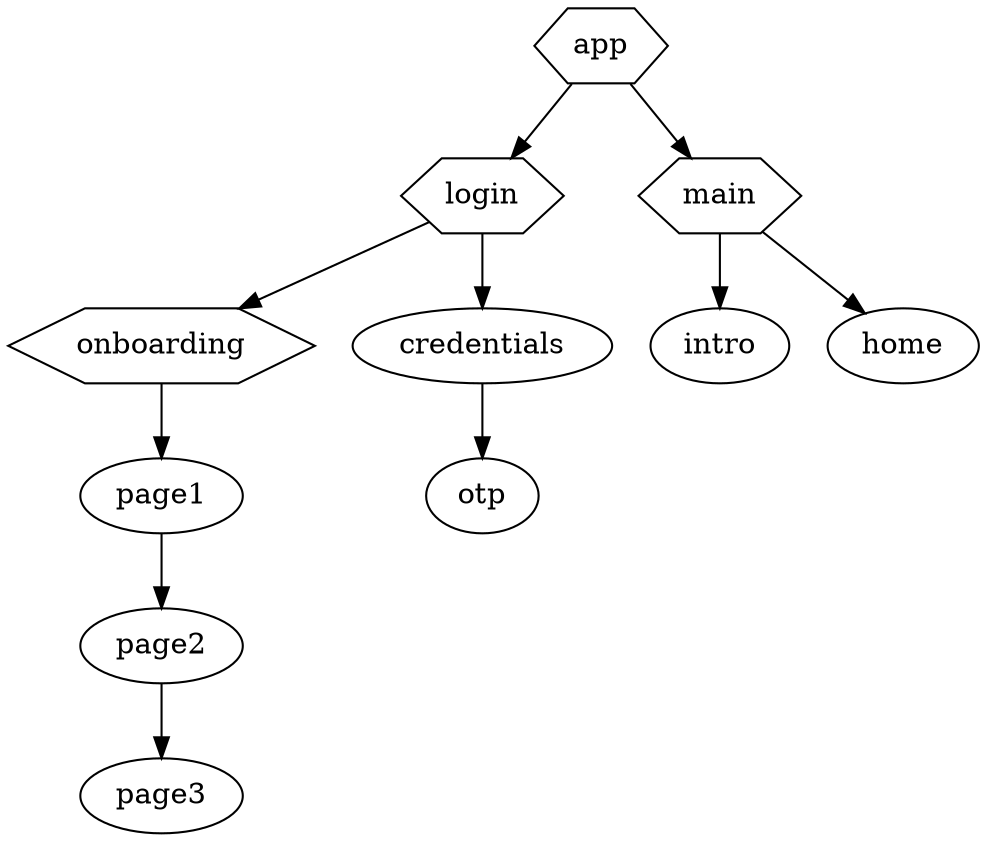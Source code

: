 digraph SampleApp {
  app [type = flow, shape=hexagon]
  app -> login
  app -> main

  login [type = flow, shape=hexagon]
  login -> onboarding
  login -> credentials -> otp

  onboarding [type = flow, shape=hexagon]
  onboarding -> page1 -> page2 -> page3

  main [type = flow, shape=hexagon]
  main -> intro
  main -> home
}
